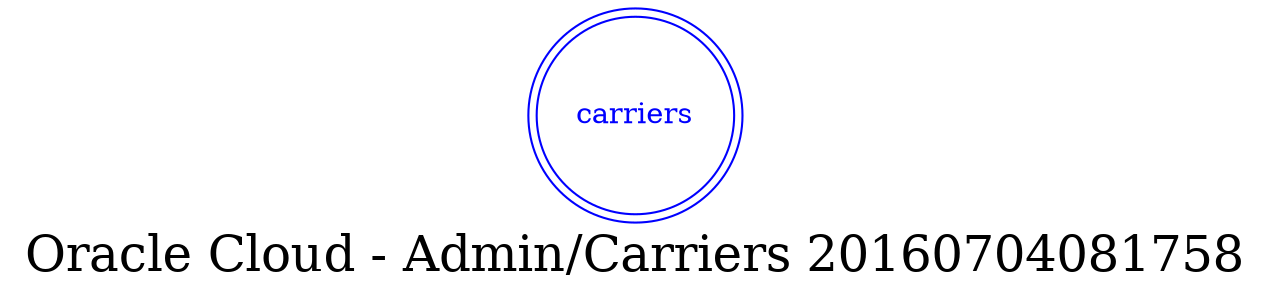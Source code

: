 digraph LexiconGraph {
graph[label="Oracle Cloud - Admin/Carriers 20160704081758", fontsize=24]
splines=true
"carriers" [color=blue, fontcolor=blue, shape=doublecircle]
}
